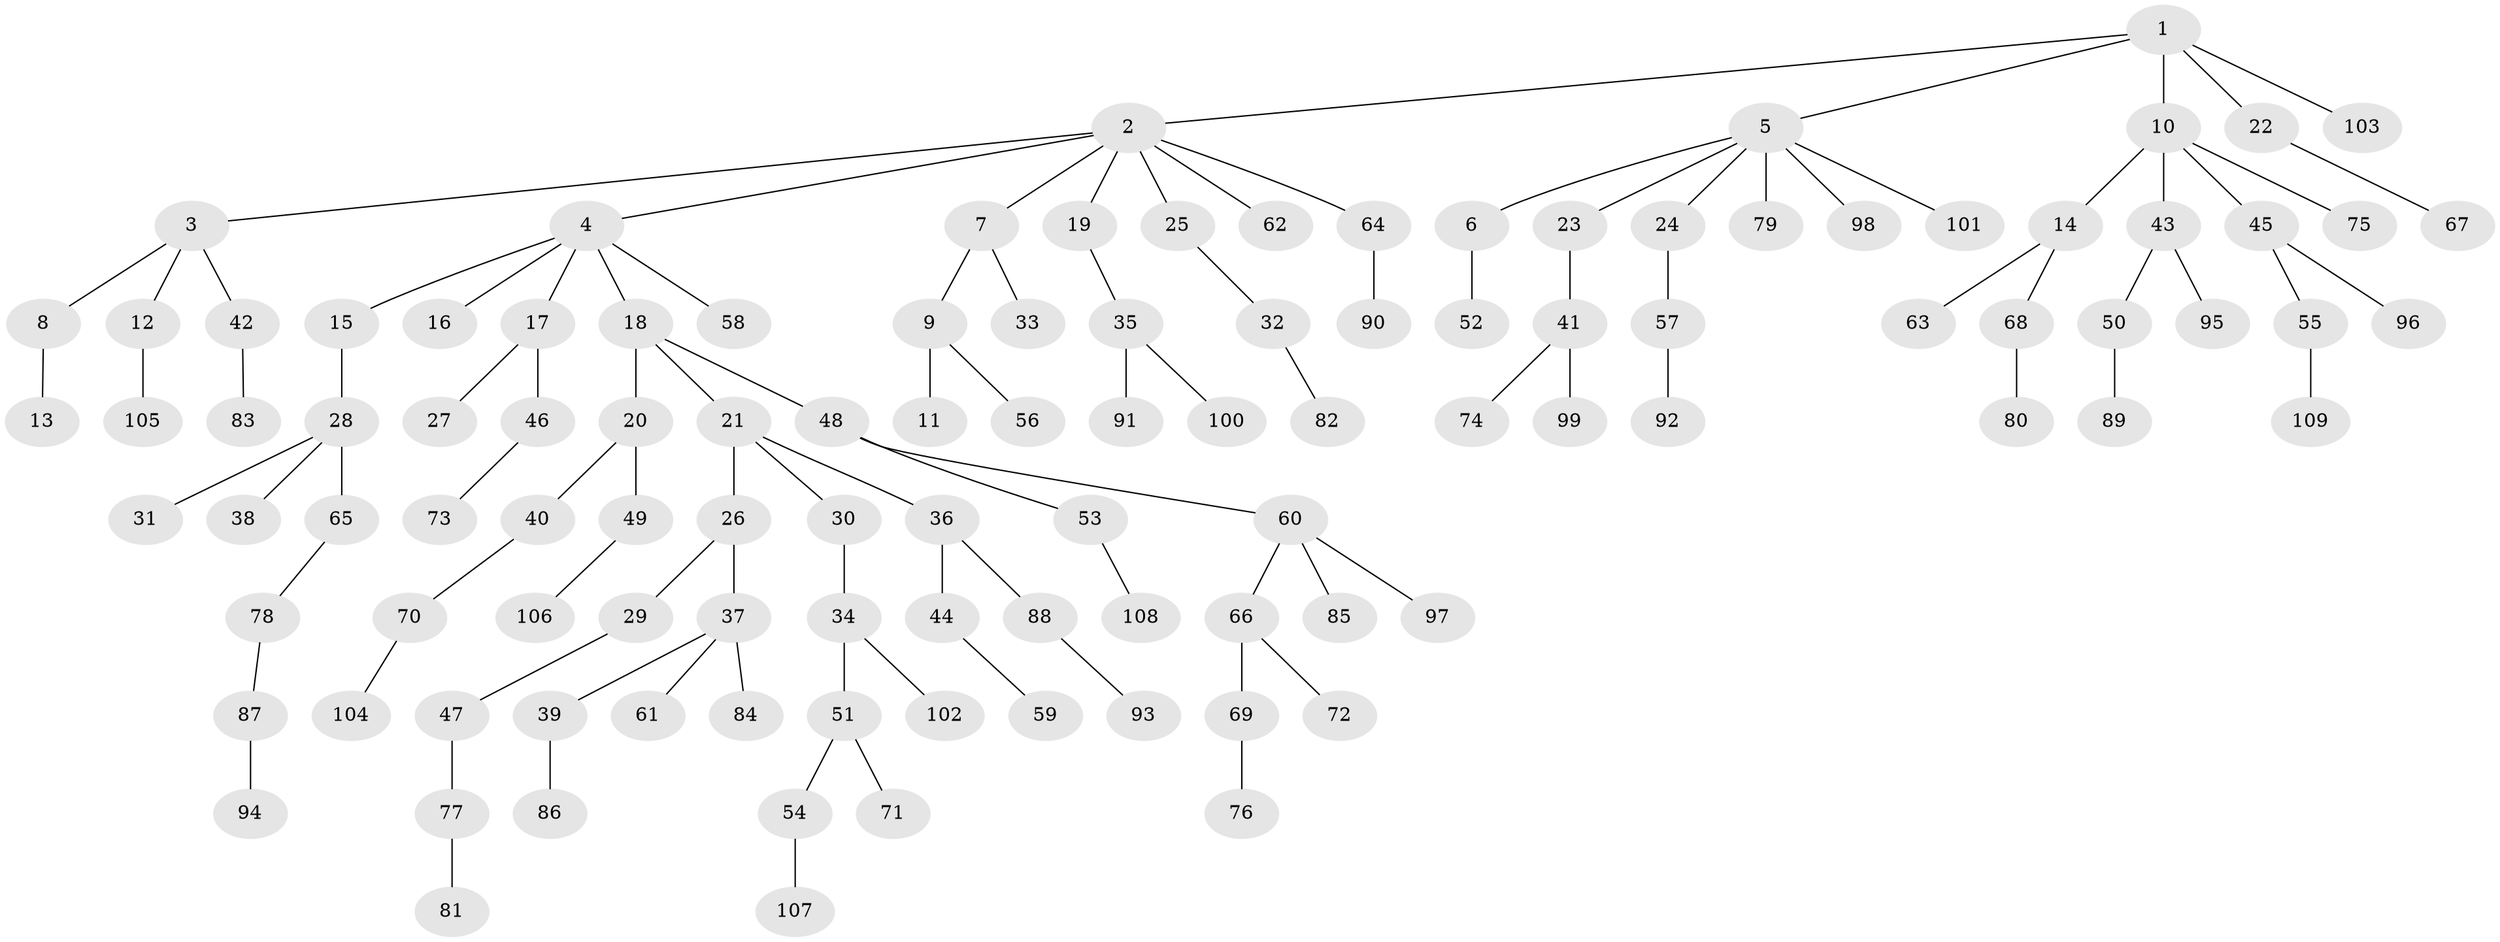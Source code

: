 // coarse degree distribution, {4: 0.07272727272727272, 7: 0.03636363636363636, 5: 0.01818181818181818, 1: 0.4727272727272727, 2: 0.34545454545454546, 3: 0.05454545454545454}
// Generated by graph-tools (version 1.1) at 2025/51/03/04/25 22:51:37]
// undirected, 109 vertices, 108 edges
graph export_dot {
  node [color=gray90,style=filled];
  1;
  2;
  3;
  4;
  5;
  6;
  7;
  8;
  9;
  10;
  11;
  12;
  13;
  14;
  15;
  16;
  17;
  18;
  19;
  20;
  21;
  22;
  23;
  24;
  25;
  26;
  27;
  28;
  29;
  30;
  31;
  32;
  33;
  34;
  35;
  36;
  37;
  38;
  39;
  40;
  41;
  42;
  43;
  44;
  45;
  46;
  47;
  48;
  49;
  50;
  51;
  52;
  53;
  54;
  55;
  56;
  57;
  58;
  59;
  60;
  61;
  62;
  63;
  64;
  65;
  66;
  67;
  68;
  69;
  70;
  71;
  72;
  73;
  74;
  75;
  76;
  77;
  78;
  79;
  80;
  81;
  82;
  83;
  84;
  85;
  86;
  87;
  88;
  89;
  90;
  91;
  92;
  93;
  94;
  95;
  96;
  97;
  98;
  99;
  100;
  101;
  102;
  103;
  104;
  105;
  106;
  107;
  108;
  109;
  1 -- 2;
  1 -- 5;
  1 -- 10;
  1 -- 22;
  1 -- 103;
  2 -- 3;
  2 -- 4;
  2 -- 7;
  2 -- 19;
  2 -- 25;
  2 -- 62;
  2 -- 64;
  3 -- 8;
  3 -- 12;
  3 -- 42;
  4 -- 15;
  4 -- 16;
  4 -- 17;
  4 -- 18;
  4 -- 58;
  5 -- 6;
  5 -- 23;
  5 -- 24;
  5 -- 79;
  5 -- 98;
  5 -- 101;
  6 -- 52;
  7 -- 9;
  7 -- 33;
  8 -- 13;
  9 -- 11;
  9 -- 56;
  10 -- 14;
  10 -- 43;
  10 -- 45;
  10 -- 75;
  12 -- 105;
  14 -- 63;
  14 -- 68;
  15 -- 28;
  17 -- 27;
  17 -- 46;
  18 -- 20;
  18 -- 21;
  18 -- 48;
  19 -- 35;
  20 -- 40;
  20 -- 49;
  21 -- 26;
  21 -- 30;
  21 -- 36;
  22 -- 67;
  23 -- 41;
  24 -- 57;
  25 -- 32;
  26 -- 29;
  26 -- 37;
  28 -- 31;
  28 -- 38;
  28 -- 65;
  29 -- 47;
  30 -- 34;
  32 -- 82;
  34 -- 51;
  34 -- 102;
  35 -- 91;
  35 -- 100;
  36 -- 44;
  36 -- 88;
  37 -- 39;
  37 -- 61;
  37 -- 84;
  39 -- 86;
  40 -- 70;
  41 -- 74;
  41 -- 99;
  42 -- 83;
  43 -- 50;
  43 -- 95;
  44 -- 59;
  45 -- 55;
  45 -- 96;
  46 -- 73;
  47 -- 77;
  48 -- 53;
  48 -- 60;
  49 -- 106;
  50 -- 89;
  51 -- 54;
  51 -- 71;
  53 -- 108;
  54 -- 107;
  55 -- 109;
  57 -- 92;
  60 -- 66;
  60 -- 85;
  60 -- 97;
  64 -- 90;
  65 -- 78;
  66 -- 69;
  66 -- 72;
  68 -- 80;
  69 -- 76;
  70 -- 104;
  77 -- 81;
  78 -- 87;
  87 -- 94;
  88 -- 93;
}
